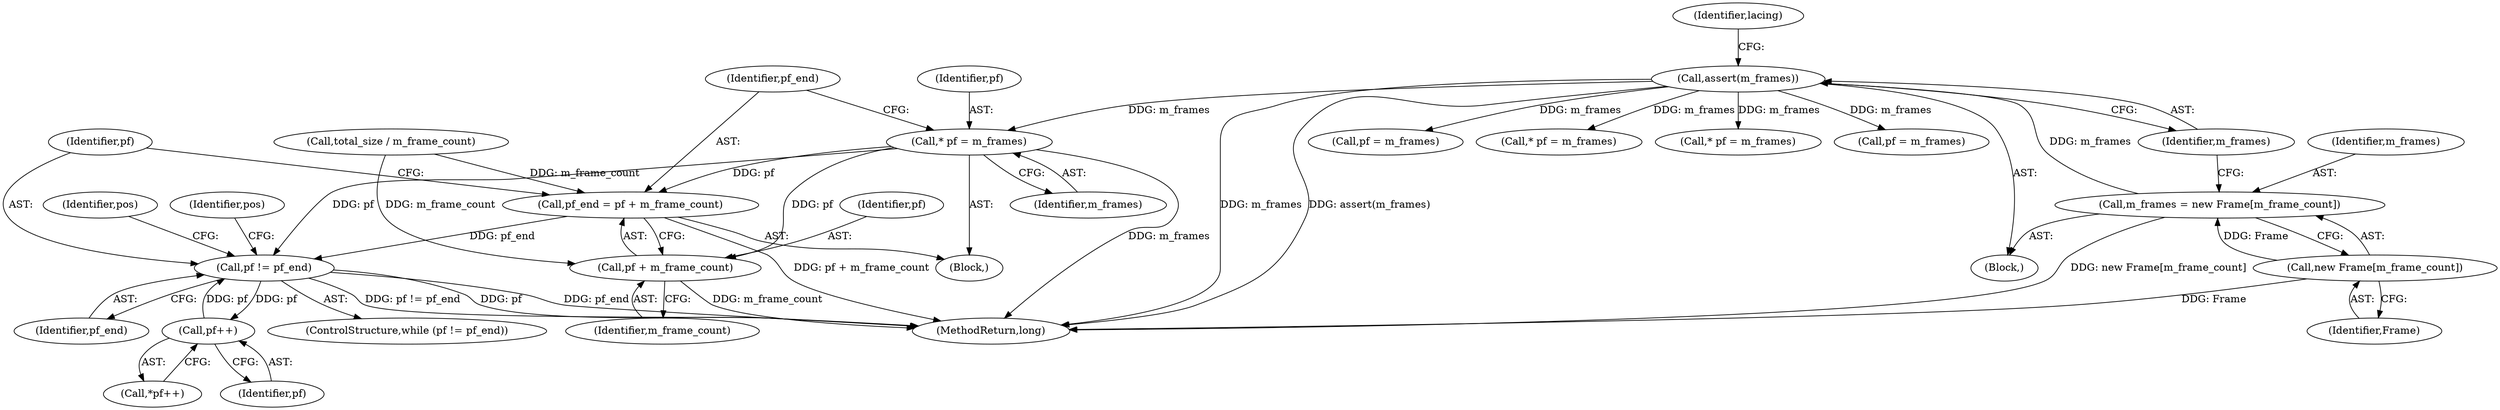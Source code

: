 digraph "1_Android_cc274e2abe8b2a6698a5c47d8aa4bb45f1f9538d_33@pointer" {
"1000569" [label="(Call,* pf = m_frames)"];
"1000355" [label="(Call,assert(m_frames))"];
"1000351" [label="(Call,m_frames = new Frame[m_frame_count])"];
"1000353" [label="(Call,new Frame[m_frame_count])"];
"1000572" [label="(Call,pf_end = pf + m_frame_count)"];
"1000578" [label="(Call,pf != pf_end)"];
"1000592" [label="(Call,pf++)"];
"1000574" [label="(Call,pf + m_frame_count)"];
"1000122" [label="(Block,)"];
"1000591" [label="(Call,*pf++)"];
"1000541" [label="(Block,)"];
"1000592" [label="(Call,pf++)"];
"1000585" [label="(Identifier,pos)"];
"1000593" [label="(Identifier,pf)"];
"1000355" [label="(Call,assert(m_frames))"];
"1000559" [label="(Call,total_size / m_frame_count)"];
"1000575" [label="(Identifier,pf)"];
"1000500" [label="(Call,pf = m_frames)"];
"1000570" [label="(Identifier,pf)"];
"1000571" [label="(Identifier,m_frames)"];
"1000363" [label="(Call,* pf = m_frames)"];
"1000573" [label="(Identifier,pf_end)"];
"1000569" [label="(Call,* pf = m_frames)"];
"1000579" [label="(Identifier,pf)"];
"1000672" [label="(Call,* pf = m_frames)"];
"1000354" [label="(Identifier,Frame)"];
"1000352" [label="(Identifier,m_frames)"];
"1000904" [label="(Call,pf = m_frames)"];
"1000580" [label="(Identifier,pf_end)"];
"1000351" [label="(Call,m_frames = new Frame[m_frame_count])"];
"1000574" [label="(Call,pf + m_frame_count)"];
"1000359" [label="(Identifier,lacing)"];
"1000578" [label="(Call,pf != pf_end)"];
"1000353" [label="(Call,new Frame[m_frame_count])"];
"1000576" [label="(Identifier,m_frame_count)"];
"1000942" [label="(MethodReturn,long)"];
"1000356" [label="(Identifier,m_frames)"];
"1000577" [label="(ControlStructure,while (pf != pf_end))"];
"1000611" [label="(Identifier,pos)"];
"1000572" [label="(Call,pf_end = pf + m_frame_count)"];
"1000569" -> "1000541"  [label="AST: "];
"1000569" -> "1000571"  [label="CFG: "];
"1000570" -> "1000569"  [label="AST: "];
"1000571" -> "1000569"  [label="AST: "];
"1000573" -> "1000569"  [label="CFG: "];
"1000569" -> "1000942"  [label="DDG: m_frames"];
"1000355" -> "1000569"  [label="DDG: m_frames"];
"1000569" -> "1000572"  [label="DDG: pf"];
"1000569" -> "1000574"  [label="DDG: pf"];
"1000569" -> "1000578"  [label="DDG: pf"];
"1000355" -> "1000122"  [label="AST: "];
"1000355" -> "1000356"  [label="CFG: "];
"1000356" -> "1000355"  [label="AST: "];
"1000359" -> "1000355"  [label="CFG: "];
"1000355" -> "1000942"  [label="DDG: m_frames"];
"1000355" -> "1000942"  [label="DDG: assert(m_frames)"];
"1000351" -> "1000355"  [label="DDG: m_frames"];
"1000355" -> "1000363"  [label="DDG: m_frames"];
"1000355" -> "1000500"  [label="DDG: m_frames"];
"1000355" -> "1000672"  [label="DDG: m_frames"];
"1000355" -> "1000904"  [label="DDG: m_frames"];
"1000351" -> "1000122"  [label="AST: "];
"1000351" -> "1000353"  [label="CFG: "];
"1000352" -> "1000351"  [label="AST: "];
"1000353" -> "1000351"  [label="AST: "];
"1000356" -> "1000351"  [label="CFG: "];
"1000351" -> "1000942"  [label="DDG: new Frame[m_frame_count]"];
"1000353" -> "1000351"  [label="DDG: Frame"];
"1000353" -> "1000354"  [label="CFG: "];
"1000354" -> "1000353"  [label="AST: "];
"1000353" -> "1000942"  [label="DDG: Frame"];
"1000572" -> "1000541"  [label="AST: "];
"1000572" -> "1000574"  [label="CFG: "];
"1000573" -> "1000572"  [label="AST: "];
"1000574" -> "1000572"  [label="AST: "];
"1000579" -> "1000572"  [label="CFG: "];
"1000572" -> "1000942"  [label="DDG: pf + m_frame_count"];
"1000559" -> "1000572"  [label="DDG: m_frame_count"];
"1000572" -> "1000578"  [label="DDG: pf_end"];
"1000578" -> "1000577"  [label="AST: "];
"1000578" -> "1000580"  [label="CFG: "];
"1000579" -> "1000578"  [label="AST: "];
"1000580" -> "1000578"  [label="AST: "];
"1000585" -> "1000578"  [label="CFG: "];
"1000611" -> "1000578"  [label="CFG: "];
"1000578" -> "1000942"  [label="DDG: pf"];
"1000578" -> "1000942"  [label="DDG: pf_end"];
"1000578" -> "1000942"  [label="DDG: pf != pf_end"];
"1000592" -> "1000578"  [label="DDG: pf"];
"1000578" -> "1000592"  [label="DDG: pf"];
"1000592" -> "1000591"  [label="AST: "];
"1000592" -> "1000593"  [label="CFG: "];
"1000593" -> "1000592"  [label="AST: "];
"1000591" -> "1000592"  [label="CFG: "];
"1000574" -> "1000576"  [label="CFG: "];
"1000575" -> "1000574"  [label="AST: "];
"1000576" -> "1000574"  [label="AST: "];
"1000574" -> "1000942"  [label="DDG: m_frame_count"];
"1000559" -> "1000574"  [label="DDG: m_frame_count"];
}
